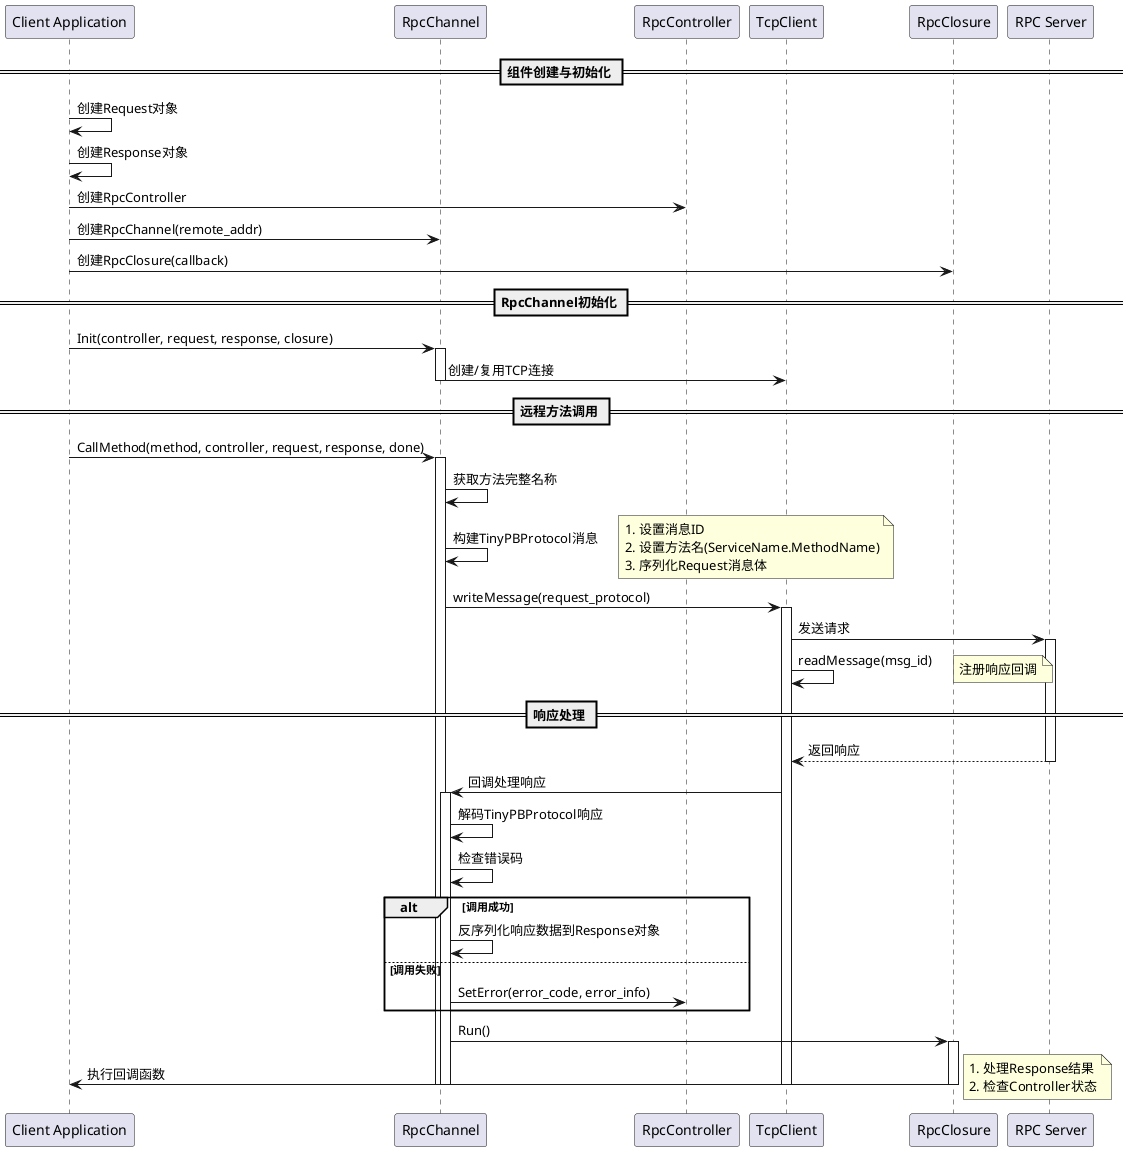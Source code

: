 @startuml RPC调用时序图

participant "Client Application" as App
participant "RpcChannel" as Channel
participant "RpcController" as Controller
participant "TcpClient" as TcpClient
participant "RpcClosure" as Closure
participant "RPC Server" as Server

== 组件创建与初始化 ==
App -> App: 创建Request对象
App -> App: 创建Response对象
App -> Controller: 创建RpcController
App -> Channel: 创建RpcChannel(remote_addr)
App -> Closure: 创建RpcClosure(callback)

== RpcChannel初始化 ==
App -> Channel: Init(controller, request, response, closure)
activate Channel
Channel -> TcpClient: 创建/复用TCP连接
deactivate Channel

== 远程方法调用 ==
App -> Channel: CallMethod(method, controller, request, response, done)
activate Channel

Channel -> Channel: 获取方法完整名称
Channel -> Channel: 构建TinyPBProtocol消息
note right
  1. 设置消息ID
  2. 设置方法名(ServiceName.MethodName)
  3. 序列化Request消息体
end note

Channel -> TcpClient: writeMessage(request_protocol)
activate TcpClient

TcpClient -> Server: 发送请求
activate Server

TcpClient -> TcpClient: readMessage(msg_id)
note right: 注册响应回调

== 响应处理 ==
Server --> TcpClient: 返回响应
deactivate Server

TcpClient -> Channel: 回调处理响应
activate Channel

Channel -> Channel: 解码TinyPBProtocol响应
Channel -> Channel: 检查错误码

alt 调用成功
    Channel -> Channel: 反序列化响应数据到Response对象
else 调用失败
    Channel -> Controller: SetError(error_code, error_info)
end

Channel -> Closure: Run()
activate Closure
Closure -> App: 执行回调函数
note right
  1. 处理Response结果
  2. 检查Controller状态
end note
deactivate Closure

deactivate Channel
deactivate TcpClient
deactivate Channel

@enduml